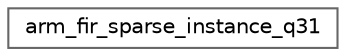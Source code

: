 digraph "Graphical Class Hierarchy"
{
 // LATEX_PDF_SIZE
  bgcolor="transparent";
  edge [fontname=Helvetica,fontsize=10,labelfontname=Helvetica,labelfontsize=10];
  node [fontname=Helvetica,fontsize=10,shape=box,height=0.2,width=0.4];
  rankdir="LR";
  Node0 [id="Node000000",label="arm_fir_sparse_instance_q31",height=0.2,width=0.4,color="grey40", fillcolor="white", style="filled",URL="$structarm__fir__sparse__instance__q31.html",tooltip="Instance structure for the Q31 sparse FIR filter."];
}
